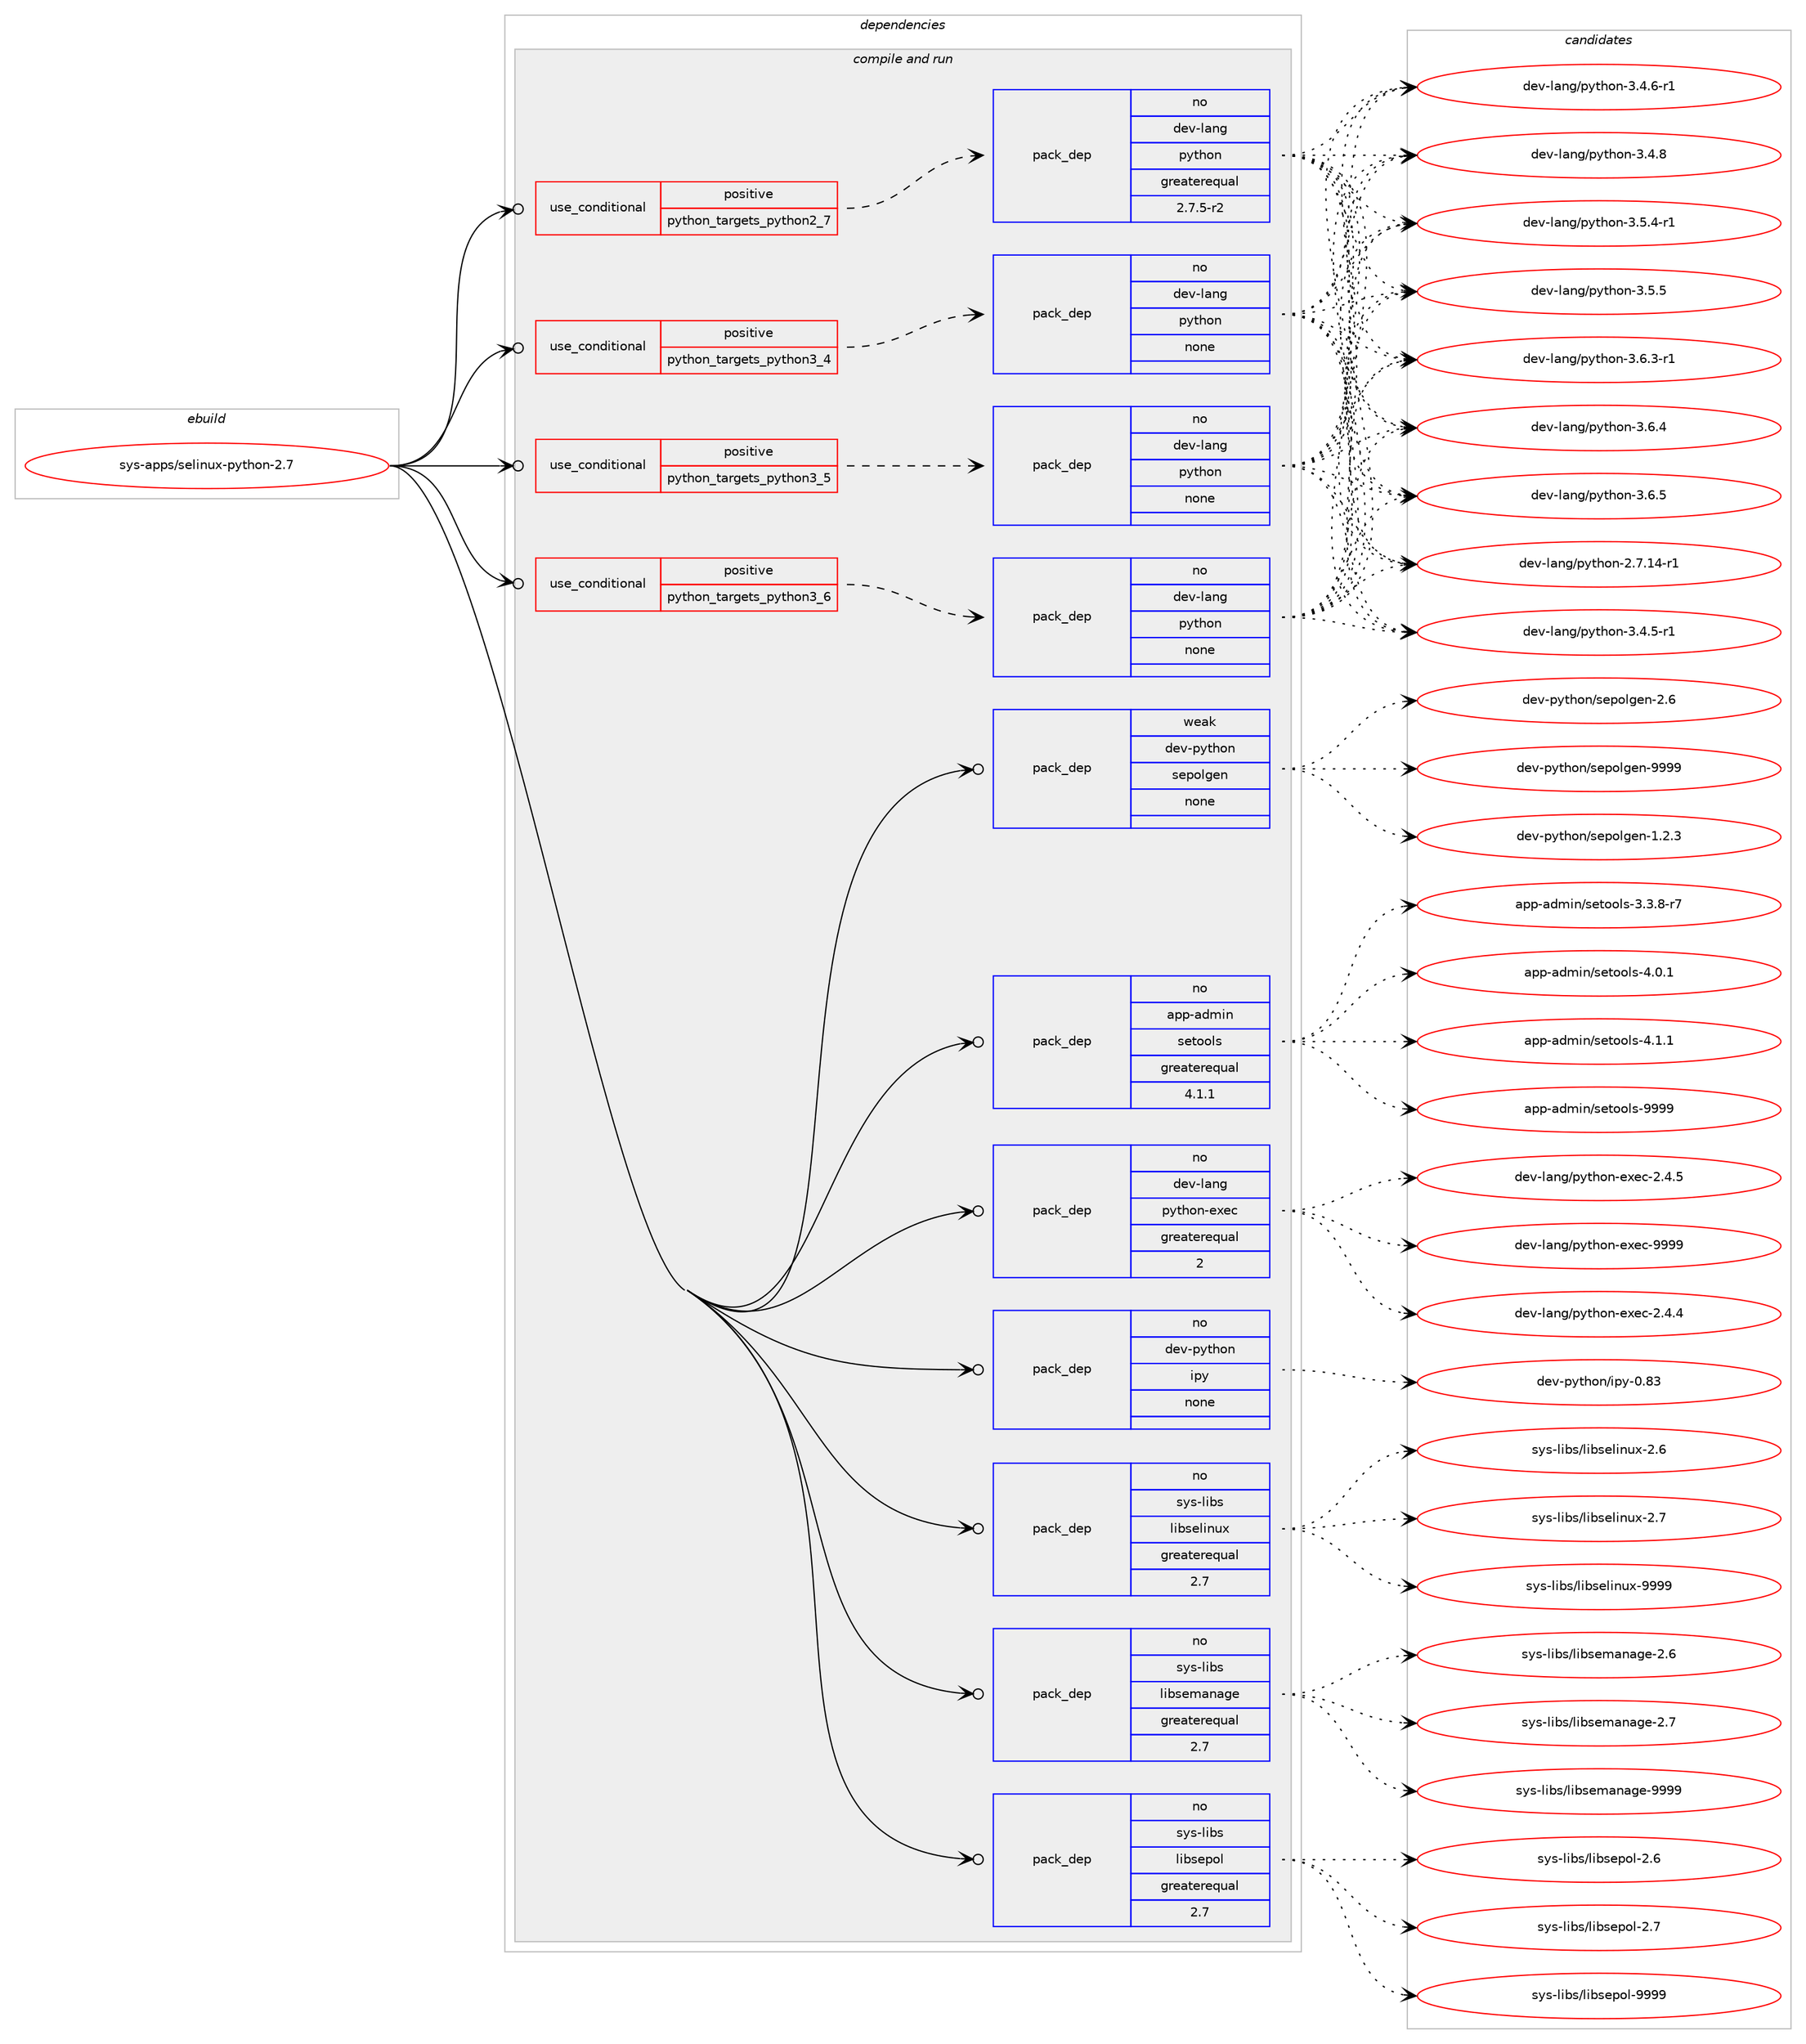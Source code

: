 digraph prolog {

# *************
# Graph options
# *************

newrank=true;
concentrate=true;
compound=true;
graph [rankdir=LR,fontname=Helvetica,fontsize=10,ranksep=1.5];#, ranksep=2.5, nodesep=0.2];
edge  [arrowhead=vee];
node  [fontname=Helvetica,fontsize=10];

# **********
# The ebuild
# **********

subgraph cluster_leftcol {
color=gray;
rank=same;
label=<<i>ebuild</i>>;
id [label="sys-apps/selinux-python-2.7", color=red, width=4, href="../sys-apps/selinux-python-2.7.svg"];
}

# ****************
# The dependencies
# ****************

subgraph cluster_midcol {
color=gray;
label=<<i>dependencies</i>>;
subgraph cluster_compile {
fillcolor="#eeeeee";
style=filled;
label=<<i>compile</i>>;
}
subgraph cluster_compileandrun {
fillcolor="#eeeeee";
style=filled;
label=<<i>compile and run</i>>;
subgraph cond587 {
dependency6501 [label=<<TABLE BORDER="0" CELLBORDER="1" CELLSPACING="0" CELLPADDING="4"><TR><TD ROWSPAN="3" CELLPADDING="10">use_conditional</TD></TR><TR><TD>positive</TD></TR><TR><TD>python_targets_python2_7</TD></TR></TABLE>>, shape=none, color=red];
subgraph pack5862 {
dependency6502 [label=<<TABLE BORDER="0" CELLBORDER="1" CELLSPACING="0" CELLPADDING="4" WIDTH="220"><TR><TD ROWSPAN="6" CELLPADDING="30">pack_dep</TD></TR><TR><TD WIDTH="110">no</TD></TR><TR><TD>dev-lang</TD></TR><TR><TD>python</TD></TR><TR><TD>greaterequal</TD></TR><TR><TD>2.7.5-r2</TD></TR></TABLE>>, shape=none, color=blue];
}
dependency6501:e -> dependency6502:w [weight=20,style="dashed",arrowhead="vee"];
}
id:e -> dependency6501:w [weight=20,style="solid",arrowhead="odotvee"];
subgraph cond588 {
dependency6503 [label=<<TABLE BORDER="0" CELLBORDER="1" CELLSPACING="0" CELLPADDING="4"><TR><TD ROWSPAN="3" CELLPADDING="10">use_conditional</TD></TR><TR><TD>positive</TD></TR><TR><TD>python_targets_python3_4</TD></TR></TABLE>>, shape=none, color=red];
subgraph pack5863 {
dependency6504 [label=<<TABLE BORDER="0" CELLBORDER="1" CELLSPACING="0" CELLPADDING="4" WIDTH="220"><TR><TD ROWSPAN="6" CELLPADDING="30">pack_dep</TD></TR><TR><TD WIDTH="110">no</TD></TR><TR><TD>dev-lang</TD></TR><TR><TD>python</TD></TR><TR><TD>none</TD></TR><TR><TD></TD></TR></TABLE>>, shape=none, color=blue];
}
dependency6503:e -> dependency6504:w [weight=20,style="dashed",arrowhead="vee"];
}
id:e -> dependency6503:w [weight=20,style="solid",arrowhead="odotvee"];
subgraph cond589 {
dependency6505 [label=<<TABLE BORDER="0" CELLBORDER="1" CELLSPACING="0" CELLPADDING="4"><TR><TD ROWSPAN="3" CELLPADDING="10">use_conditional</TD></TR><TR><TD>positive</TD></TR><TR><TD>python_targets_python3_5</TD></TR></TABLE>>, shape=none, color=red];
subgraph pack5864 {
dependency6506 [label=<<TABLE BORDER="0" CELLBORDER="1" CELLSPACING="0" CELLPADDING="4" WIDTH="220"><TR><TD ROWSPAN="6" CELLPADDING="30">pack_dep</TD></TR><TR><TD WIDTH="110">no</TD></TR><TR><TD>dev-lang</TD></TR><TR><TD>python</TD></TR><TR><TD>none</TD></TR><TR><TD></TD></TR></TABLE>>, shape=none, color=blue];
}
dependency6505:e -> dependency6506:w [weight=20,style="dashed",arrowhead="vee"];
}
id:e -> dependency6505:w [weight=20,style="solid",arrowhead="odotvee"];
subgraph cond590 {
dependency6507 [label=<<TABLE BORDER="0" CELLBORDER="1" CELLSPACING="0" CELLPADDING="4"><TR><TD ROWSPAN="3" CELLPADDING="10">use_conditional</TD></TR><TR><TD>positive</TD></TR><TR><TD>python_targets_python3_6</TD></TR></TABLE>>, shape=none, color=red];
subgraph pack5865 {
dependency6508 [label=<<TABLE BORDER="0" CELLBORDER="1" CELLSPACING="0" CELLPADDING="4" WIDTH="220"><TR><TD ROWSPAN="6" CELLPADDING="30">pack_dep</TD></TR><TR><TD WIDTH="110">no</TD></TR><TR><TD>dev-lang</TD></TR><TR><TD>python</TD></TR><TR><TD>none</TD></TR><TR><TD></TD></TR></TABLE>>, shape=none, color=blue];
}
dependency6507:e -> dependency6508:w [weight=20,style="dashed",arrowhead="vee"];
}
id:e -> dependency6507:w [weight=20,style="solid",arrowhead="odotvee"];
subgraph pack5866 {
dependency6509 [label=<<TABLE BORDER="0" CELLBORDER="1" CELLSPACING="0" CELLPADDING="4" WIDTH="220"><TR><TD ROWSPAN="6" CELLPADDING="30">pack_dep</TD></TR><TR><TD WIDTH="110">no</TD></TR><TR><TD>app-admin</TD></TR><TR><TD>setools</TD></TR><TR><TD>greaterequal</TD></TR><TR><TD>4.1.1</TD></TR></TABLE>>, shape=none, color=blue];
}
id:e -> dependency6509:w [weight=20,style="solid",arrowhead="odotvee"];
subgraph pack5867 {
dependency6510 [label=<<TABLE BORDER="0" CELLBORDER="1" CELLSPACING="0" CELLPADDING="4" WIDTH="220"><TR><TD ROWSPAN="6" CELLPADDING="30">pack_dep</TD></TR><TR><TD WIDTH="110">no</TD></TR><TR><TD>dev-lang</TD></TR><TR><TD>python-exec</TD></TR><TR><TD>greaterequal</TD></TR><TR><TD>2</TD></TR></TABLE>>, shape=none, color=blue];
}
id:e -> dependency6510:w [weight=20,style="solid",arrowhead="odotvee"];
subgraph pack5868 {
dependency6511 [label=<<TABLE BORDER="0" CELLBORDER="1" CELLSPACING="0" CELLPADDING="4" WIDTH="220"><TR><TD ROWSPAN="6" CELLPADDING="30">pack_dep</TD></TR><TR><TD WIDTH="110">no</TD></TR><TR><TD>dev-python</TD></TR><TR><TD>ipy</TD></TR><TR><TD>none</TD></TR><TR><TD></TD></TR></TABLE>>, shape=none, color=blue];
}
id:e -> dependency6511:w [weight=20,style="solid",arrowhead="odotvee"];
subgraph pack5869 {
dependency6512 [label=<<TABLE BORDER="0" CELLBORDER="1" CELLSPACING="0" CELLPADDING="4" WIDTH="220"><TR><TD ROWSPAN="6" CELLPADDING="30">pack_dep</TD></TR><TR><TD WIDTH="110">no</TD></TR><TR><TD>sys-libs</TD></TR><TR><TD>libselinux</TD></TR><TR><TD>greaterequal</TD></TR><TR><TD>2.7</TD></TR></TABLE>>, shape=none, color=blue];
}
id:e -> dependency6512:w [weight=20,style="solid",arrowhead="odotvee"];
subgraph pack5870 {
dependency6513 [label=<<TABLE BORDER="0" CELLBORDER="1" CELLSPACING="0" CELLPADDING="4" WIDTH="220"><TR><TD ROWSPAN="6" CELLPADDING="30">pack_dep</TD></TR><TR><TD WIDTH="110">no</TD></TR><TR><TD>sys-libs</TD></TR><TR><TD>libsemanage</TD></TR><TR><TD>greaterequal</TD></TR><TR><TD>2.7</TD></TR></TABLE>>, shape=none, color=blue];
}
id:e -> dependency6513:w [weight=20,style="solid",arrowhead="odotvee"];
subgraph pack5871 {
dependency6514 [label=<<TABLE BORDER="0" CELLBORDER="1" CELLSPACING="0" CELLPADDING="4" WIDTH="220"><TR><TD ROWSPAN="6" CELLPADDING="30">pack_dep</TD></TR><TR><TD WIDTH="110">no</TD></TR><TR><TD>sys-libs</TD></TR><TR><TD>libsepol</TD></TR><TR><TD>greaterequal</TD></TR><TR><TD>2.7</TD></TR></TABLE>>, shape=none, color=blue];
}
id:e -> dependency6514:w [weight=20,style="solid",arrowhead="odotvee"];
subgraph pack5872 {
dependency6515 [label=<<TABLE BORDER="0" CELLBORDER="1" CELLSPACING="0" CELLPADDING="4" WIDTH="220"><TR><TD ROWSPAN="6" CELLPADDING="30">pack_dep</TD></TR><TR><TD WIDTH="110">weak</TD></TR><TR><TD>dev-python</TD></TR><TR><TD>sepolgen</TD></TR><TR><TD>none</TD></TR><TR><TD></TD></TR></TABLE>>, shape=none, color=blue];
}
id:e -> dependency6515:w [weight=20,style="solid",arrowhead="odotvee"];
}
subgraph cluster_run {
fillcolor="#eeeeee";
style=filled;
label=<<i>run</i>>;
}
}

# **************
# The candidates
# **************

subgraph cluster_choices {
rank=same;
color=gray;
label=<<i>candidates</i>>;

subgraph choice5862 {
color=black;
nodesep=1;
choice100101118451089711010347112121116104111110455046554649524511449 [label="dev-lang/python-2.7.14-r1", color=red, width=4,href="../dev-lang/python-2.7.14-r1.svg"];
choice1001011184510897110103471121211161041111104551465246534511449 [label="dev-lang/python-3.4.5-r1", color=red, width=4,href="../dev-lang/python-3.4.5-r1.svg"];
choice1001011184510897110103471121211161041111104551465246544511449 [label="dev-lang/python-3.4.6-r1", color=red, width=4,href="../dev-lang/python-3.4.6-r1.svg"];
choice100101118451089711010347112121116104111110455146524656 [label="dev-lang/python-3.4.8", color=red, width=4,href="../dev-lang/python-3.4.8.svg"];
choice1001011184510897110103471121211161041111104551465346524511449 [label="dev-lang/python-3.5.4-r1", color=red, width=4,href="../dev-lang/python-3.5.4-r1.svg"];
choice100101118451089711010347112121116104111110455146534653 [label="dev-lang/python-3.5.5", color=red, width=4,href="../dev-lang/python-3.5.5.svg"];
choice1001011184510897110103471121211161041111104551465446514511449 [label="dev-lang/python-3.6.3-r1", color=red, width=4,href="../dev-lang/python-3.6.3-r1.svg"];
choice100101118451089711010347112121116104111110455146544652 [label="dev-lang/python-3.6.4", color=red, width=4,href="../dev-lang/python-3.6.4.svg"];
choice100101118451089711010347112121116104111110455146544653 [label="dev-lang/python-3.6.5", color=red, width=4,href="../dev-lang/python-3.6.5.svg"];
dependency6502:e -> choice100101118451089711010347112121116104111110455046554649524511449:w [style=dotted,weight="100"];
dependency6502:e -> choice1001011184510897110103471121211161041111104551465246534511449:w [style=dotted,weight="100"];
dependency6502:e -> choice1001011184510897110103471121211161041111104551465246544511449:w [style=dotted,weight="100"];
dependency6502:e -> choice100101118451089711010347112121116104111110455146524656:w [style=dotted,weight="100"];
dependency6502:e -> choice1001011184510897110103471121211161041111104551465346524511449:w [style=dotted,weight="100"];
dependency6502:e -> choice100101118451089711010347112121116104111110455146534653:w [style=dotted,weight="100"];
dependency6502:e -> choice1001011184510897110103471121211161041111104551465446514511449:w [style=dotted,weight="100"];
dependency6502:e -> choice100101118451089711010347112121116104111110455146544652:w [style=dotted,weight="100"];
dependency6502:e -> choice100101118451089711010347112121116104111110455146544653:w [style=dotted,weight="100"];
}
subgraph choice5863 {
color=black;
nodesep=1;
choice100101118451089711010347112121116104111110455046554649524511449 [label="dev-lang/python-2.7.14-r1", color=red, width=4,href="../dev-lang/python-2.7.14-r1.svg"];
choice1001011184510897110103471121211161041111104551465246534511449 [label="dev-lang/python-3.4.5-r1", color=red, width=4,href="../dev-lang/python-3.4.5-r1.svg"];
choice1001011184510897110103471121211161041111104551465246544511449 [label="dev-lang/python-3.4.6-r1", color=red, width=4,href="../dev-lang/python-3.4.6-r1.svg"];
choice100101118451089711010347112121116104111110455146524656 [label="dev-lang/python-3.4.8", color=red, width=4,href="../dev-lang/python-3.4.8.svg"];
choice1001011184510897110103471121211161041111104551465346524511449 [label="dev-lang/python-3.5.4-r1", color=red, width=4,href="../dev-lang/python-3.5.4-r1.svg"];
choice100101118451089711010347112121116104111110455146534653 [label="dev-lang/python-3.5.5", color=red, width=4,href="../dev-lang/python-3.5.5.svg"];
choice1001011184510897110103471121211161041111104551465446514511449 [label="dev-lang/python-3.6.3-r1", color=red, width=4,href="../dev-lang/python-3.6.3-r1.svg"];
choice100101118451089711010347112121116104111110455146544652 [label="dev-lang/python-3.6.4", color=red, width=4,href="../dev-lang/python-3.6.4.svg"];
choice100101118451089711010347112121116104111110455146544653 [label="dev-lang/python-3.6.5", color=red, width=4,href="../dev-lang/python-3.6.5.svg"];
dependency6504:e -> choice100101118451089711010347112121116104111110455046554649524511449:w [style=dotted,weight="100"];
dependency6504:e -> choice1001011184510897110103471121211161041111104551465246534511449:w [style=dotted,weight="100"];
dependency6504:e -> choice1001011184510897110103471121211161041111104551465246544511449:w [style=dotted,weight="100"];
dependency6504:e -> choice100101118451089711010347112121116104111110455146524656:w [style=dotted,weight="100"];
dependency6504:e -> choice1001011184510897110103471121211161041111104551465346524511449:w [style=dotted,weight="100"];
dependency6504:e -> choice100101118451089711010347112121116104111110455146534653:w [style=dotted,weight="100"];
dependency6504:e -> choice1001011184510897110103471121211161041111104551465446514511449:w [style=dotted,weight="100"];
dependency6504:e -> choice100101118451089711010347112121116104111110455146544652:w [style=dotted,weight="100"];
dependency6504:e -> choice100101118451089711010347112121116104111110455146544653:w [style=dotted,weight="100"];
}
subgraph choice5864 {
color=black;
nodesep=1;
choice100101118451089711010347112121116104111110455046554649524511449 [label="dev-lang/python-2.7.14-r1", color=red, width=4,href="../dev-lang/python-2.7.14-r1.svg"];
choice1001011184510897110103471121211161041111104551465246534511449 [label="dev-lang/python-3.4.5-r1", color=red, width=4,href="../dev-lang/python-3.4.5-r1.svg"];
choice1001011184510897110103471121211161041111104551465246544511449 [label="dev-lang/python-3.4.6-r1", color=red, width=4,href="../dev-lang/python-3.4.6-r1.svg"];
choice100101118451089711010347112121116104111110455146524656 [label="dev-lang/python-3.4.8", color=red, width=4,href="../dev-lang/python-3.4.8.svg"];
choice1001011184510897110103471121211161041111104551465346524511449 [label="dev-lang/python-3.5.4-r1", color=red, width=4,href="../dev-lang/python-3.5.4-r1.svg"];
choice100101118451089711010347112121116104111110455146534653 [label="dev-lang/python-3.5.5", color=red, width=4,href="../dev-lang/python-3.5.5.svg"];
choice1001011184510897110103471121211161041111104551465446514511449 [label="dev-lang/python-3.6.3-r1", color=red, width=4,href="../dev-lang/python-3.6.3-r1.svg"];
choice100101118451089711010347112121116104111110455146544652 [label="dev-lang/python-3.6.4", color=red, width=4,href="../dev-lang/python-3.6.4.svg"];
choice100101118451089711010347112121116104111110455146544653 [label="dev-lang/python-3.6.5", color=red, width=4,href="../dev-lang/python-3.6.5.svg"];
dependency6506:e -> choice100101118451089711010347112121116104111110455046554649524511449:w [style=dotted,weight="100"];
dependency6506:e -> choice1001011184510897110103471121211161041111104551465246534511449:w [style=dotted,weight="100"];
dependency6506:e -> choice1001011184510897110103471121211161041111104551465246544511449:w [style=dotted,weight="100"];
dependency6506:e -> choice100101118451089711010347112121116104111110455146524656:w [style=dotted,weight="100"];
dependency6506:e -> choice1001011184510897110103471121211161041111104551465346524511449:w [style=dotted,weight="100"];
dependency6506:e -> choice100101118451089711010347112121116104111110455146534653:w [style=dotted,weight="100"];
dependency6506:e -> choice1001011184510897110103471121211161041111104551465446514511449:w [style=dotted,weight="100"];
dependency6506:e -> choice100101118451089711010347112121116104111110455146544652:w [style=dotted,weight="100"];
dependency6506:e -> choice100101118451089711010347112121116104111110455146544653:w [style=dotted,weight="100"];
}
subgraph choice5865 {
color=black;
nodesep=1;
choice100101118451089711010347112121116104111110455046554649524511449 [label="dev-lang/python-2.7.14-r1", color=red, width=4,href="../dev-lang/python-2.7.14-r1.svg"];
choice1001011184510897110103471121211161041111104551465246534511449 [label="dev-lang/python-3.4.5-r1", color=red, width=4,href="../dev-lang/python-3.4.5-r1.svg"];
choice1001011184510897110103471121211161041111104551465246544511449 [label="dev-lang/python-3.4.6-r1", color=red, width=4,href="../dev-lang/python-3.4.6-r1.svg"];
choice100101118451089711010347112121116104111110455146524656 [label="dev-lang/python-3.4.8", color=red, width=4,href="../dev-lang/python-3.4.8.svg"];
choice1001011184510897110103471121211161041111104551465346524511449 [label="dev-lang/python-3.5.4-r1", color=red, width=4,href="../dev-lang/python-3.5.4-r1.svg"];
choice100101118451089711010347112121116104111110455146534653 [label="dev-lang/python-3.5.5", color=red, width=4,href="../dev-lang/python-3.5.5.svg"];
choice1001011184510897110103471121211161041111104551465446514511449 [label="dev-lang/python-3.6.3-r1", color=red, width=4,href="../dev-lang/python-3.6.3-r1.svg"];
choice100101118451089711010347112121116104111110455146544652 [label="dev-lang/python-3.6.4", color=red, width=4,href="../dev-lang/python-3.6.4.svg"];
choice100101118451089711010347112121116104111110455146544653 [label="dev-lang/python-3.6.5", color=red, width=4,href="../dev-lang/python-3.6.5.svg"];
dependency6508:e -> choice100101118451089711010347112121116104111110455046554649524511449:w [style=dotted,weight="100"];
dependency6508:e -> choice1001011184510897110103471121211161041111104551465246534511449:w [style=dotted,weight="100"];
dependency6508:e -> choice1001011184510897110103471121211161041111104551465246544511449:w [style=dotted,weight="100"];
dependency6508:e -> choice100101118451089711010347112121116104111110455146524656:w [style=dotted,weight="100"];
dependency6508:e -> choice1001011184510897110103471121211161041111104551465346524511449:w [style=dotted,weight="100"];
dependency6508:e -> choice100101118451089711010347112121116104111110455146534653:w [style=dotted,weight="100"];
dependency6508:e -> choice1001011184510897110103471121211161041111104551465446514511449:w [style=dotted,weight="100"];
dependency6508:e -> choice100101118451089711010347112121116104111110455146544652:w [style=dotted,weight="100"];
dependency6508:e -> choice100101118451089711010347112121116104111110455146544653:w [style=dotted,weight="100"];
}
subgraph choice5866 {
color=black;
nodesep=1;
choice971121124597100109105110471151011161111111081154551465146564511455 [label="app-admin/setools-3.3.8-r7", color=red, width=4,href="../app-admin/setools-3.3.8-r7.svg"];
choice97112112459710010910511047115101116111111108115455246484649 [label="app-admin/setools-4.0.1", color=red, width=4,href="../app-admin/setools-4.0.1.svg"];
choice97112112459710010910511047115101116111111108115455246494649 [label="app-admin/setools-4.1.1", color=red, width=4,href="../app-admin/setools-4.1.1.svg"];
choice971121124597100109105110471151011161111111081154557575757 [label="app-admin/setools-9999", color=red, width=4,href="../app-admin/setools-9999.svg"];
dependency6509:e -> choice971121124597100109105110471151011161111111081154551465146564511455:w [style=dotted,weight="100"];
dependency6509:e -> choice97112112459710010910511047115101116111111108115455246484649:w [style=dotted,weight="100"];
dependency6509:e -> choice97112112459710010910511047115101116111111108115455246494649:w [style=dotted,weight="100"];
dependency6509:e -> choice971121124597100109105110471151011161111111081154557575757:w [style=dotted,weight="100"];
}
subgraph choice5867 {
color=black;
nodesep=1;
choice1001011184510897110103471121211161041111104510112010199455046524652 [label="dev-lang/python-exec-2.4.4", color=red, width=4,href="../dev-lang/python-exec-2.4.4.svg"];
choice1001011184510897110103471121211161041111104510112010199455046524653 [label="dev-lang/python-exec-2.4.5", color=red, width=4,href="../dev-lang/python-exec-2.4.5.svg"];
choice10010111845108971101034711212111610411111045101120101994557575757 [label="dev-lang/python-exec-9999", color=red, width=4,href="../dev-lang/python-exec-9999.svg"];
dependency6510:e -> choice1001011184510897110103471121211161041111104510112010199455046524652:w [style=dotted,weight="100"];
dependency6510:e -> choice1001011184510897110103471121211161041111104510112010199455046524653:w [style=dotted,weight="100"];
dependency6510:e -> choice10010111845108971101034711212111610411111045101120101994557575757:w [style=dotted,weight="100"];
}
subgraph choice5868 {
color=black;
nodesep=1;
choice10010111845112121116104111110471051121214548465651 [label="dev-python/ipy-0.83", color=red, width=4,href="../dev-python/ipy-0.83.svg"];
dependency6511:e -> choice10010111845112121116104111110471051121214548465651:w [style=dotted,weight="100"];
}
subgraph choice5869 {
color=black;
nodesep=1;
choice1151211154510810598115471081059811510110810511011712045504654 [label="sys-libs/libselinux-2.6", color=red, width=4,href="../sys-libs/libselinux-2.6.svg"];
choice1151211154510810598115471081059811510110810511011712045504655 [label="sys-libs/libselinux-2.7", color=red, width=4,href="../sys-libs/libselinux-2.7.svg"];
choice115121115451081059811547108105981151011081051101171204557575757 [label="sys-libs/libselinux-9999", color=red, width=4,href="../sys-libs/libselinux-9999.svg"];
dependency6512:e -> choice1151211154510810598115471081059811510110810511011712045504654:w [style=dotted,weight="100"];
dependency6512:e -> choice1151211154510810598115471081059811510110810511011712045504655:w [style=dotted,weight="100"];
dependency6512:e -> choice115121115451081059811547108105981151011081051101171204557575757:w [style=dotted,weight="100"];
}
subgraph choice5870 {
color=black;
nodesep=1;
choice11512111545108105981154710810598115101109971109710310145504654 [label="sys-libs/libsemanage-2.6", color=red, width=4,href="../sys-libs/libsemanage-2.6.svg"];
choice11512111545108105981154710810598115101109971109710310145504655 [label="sys-libs/libsemanage-2.7", color=red, width=4,href="../sys-libs/libsemanage-2.7.svg"];
choice1151211154510810598115471081059811510110997110971031014557575757 [label="sys-libs/libsemanage-9999", color=red, width=4,href="../sys-libs/libsemanage-9999.svg"];
dependency6513:e -> choice11512111545108105981154710810598115101109971109710310145504654:w [style=dotted,weight="100"];
dependency6513:e -> choice11512111545108105981154710810598115101109971109710310145504655:w [style=dotted,weight="100"];
dependency6513:e -> choice1151211154510810598115471081059811510110997110971031014557575757:w [style=dotted,weight="100"];
}
subgraph choice5871 {
color=black;
nodesep=1;
choice1151211154510810598115471081059811510111211110845504654 [label="sys-libs/libsepol-2.6", color=red, width=4,href="../sys-libs/libsepol-2.6.svg"];
choice1151211154510810598115471081059811510111211110845504655 [label="sys-libs/libsepol-2.7", color=red, width=4,href="../sys-libs/libsepol-2.7.svg"];
choice115121115451081059811547108105981151011121111084557575757 [label="sys-libs/libsepol-9999", color=red, width=4,href="../sys-libs/libsepol-9999.svg"];
dependency6514:e -> choice1151211154510810598115471081059811510111211110845504654:w [style=dotted,weight="100"];
dependency6514:e -> choice1151211154510810598115471081059811510111211110845504655:w [style=dotted,weight="100"];
dependency6514:e -> choice115121115451081059811547108105981151011121111084557575757:w [style=dotted,weight="100"];
}
subgraph choice5872 {
color=black;
nodesep=1;
choice1001011184511212111610411111047115101112111108103101110454946504651 [label="dev-python/sepolgen-1.2.3", color=red, width=4,href="../dev-python/sepolgen-1.2.3.svg"];
choice100101118451121211161041111104711510111211110810310111045504654 [label="dev-python/sepolgen-2.6", color=red, width=4,href="../dev-python/sepolgen-2.6.svg"];
choice10010111845112121116104111110471151011121111081031011104557575757 [label="dev-python/sepolgen-9999", color=red, width=4,href="../dev-python/sepolgen-9999.svg"];
dependency6515:e -> choice1001011184511212111610411111047115101112111108103101110454946504651:w [style=dotted,weight="100"];
dependency6515:e -> choice100101118451121211161041111104711510111211110810310111045504654:w [style=dotted,weight="100"];
dependency6515:e -> choice10010111845112121116104111110471151011121111081031011104557575757:w [style=dotted,weight="100"];
}
}

}
